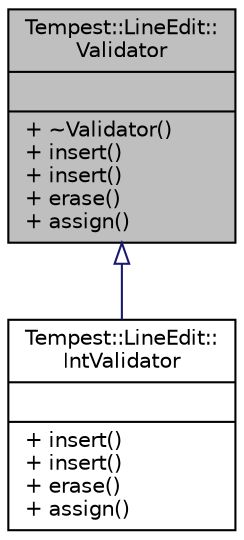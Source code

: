 digraph "Tempest::LineEdit::Validator"
{
  edge [fontname="Helvetica",fontsize="10",labelfontname="Helvetica",labelfontsize="10"];
  node [fontname="Helvetica",fontsize="10",shape=record];
  Node0 [label="{Tempest::LineEdit::\lValidator\n||+ ~Validator()\l+ insert()\l+ insert()\l+ erase()\l+ assign()\l}",height=0.2,width=0.4,color="black", fillcolor="grey75", style="filled", fontcolor="black"];
  Node0 -> Node1 [dir="back",color="midnightblue",fontsize="10",style="solid",arrowtail="onormal",fontname="Helvetica"];
  Node1 [label="{Tempest::LineEdit::\lIntValidator\n||+ insert()\l+ insert()\l+ erase()\l+ assign()\l}",height=0.2,width=0.4,color="black", fillcolor="white", style="filled",URL="$class_tempest_1_1_line_edit_1_1_int_validator.html"];
}
